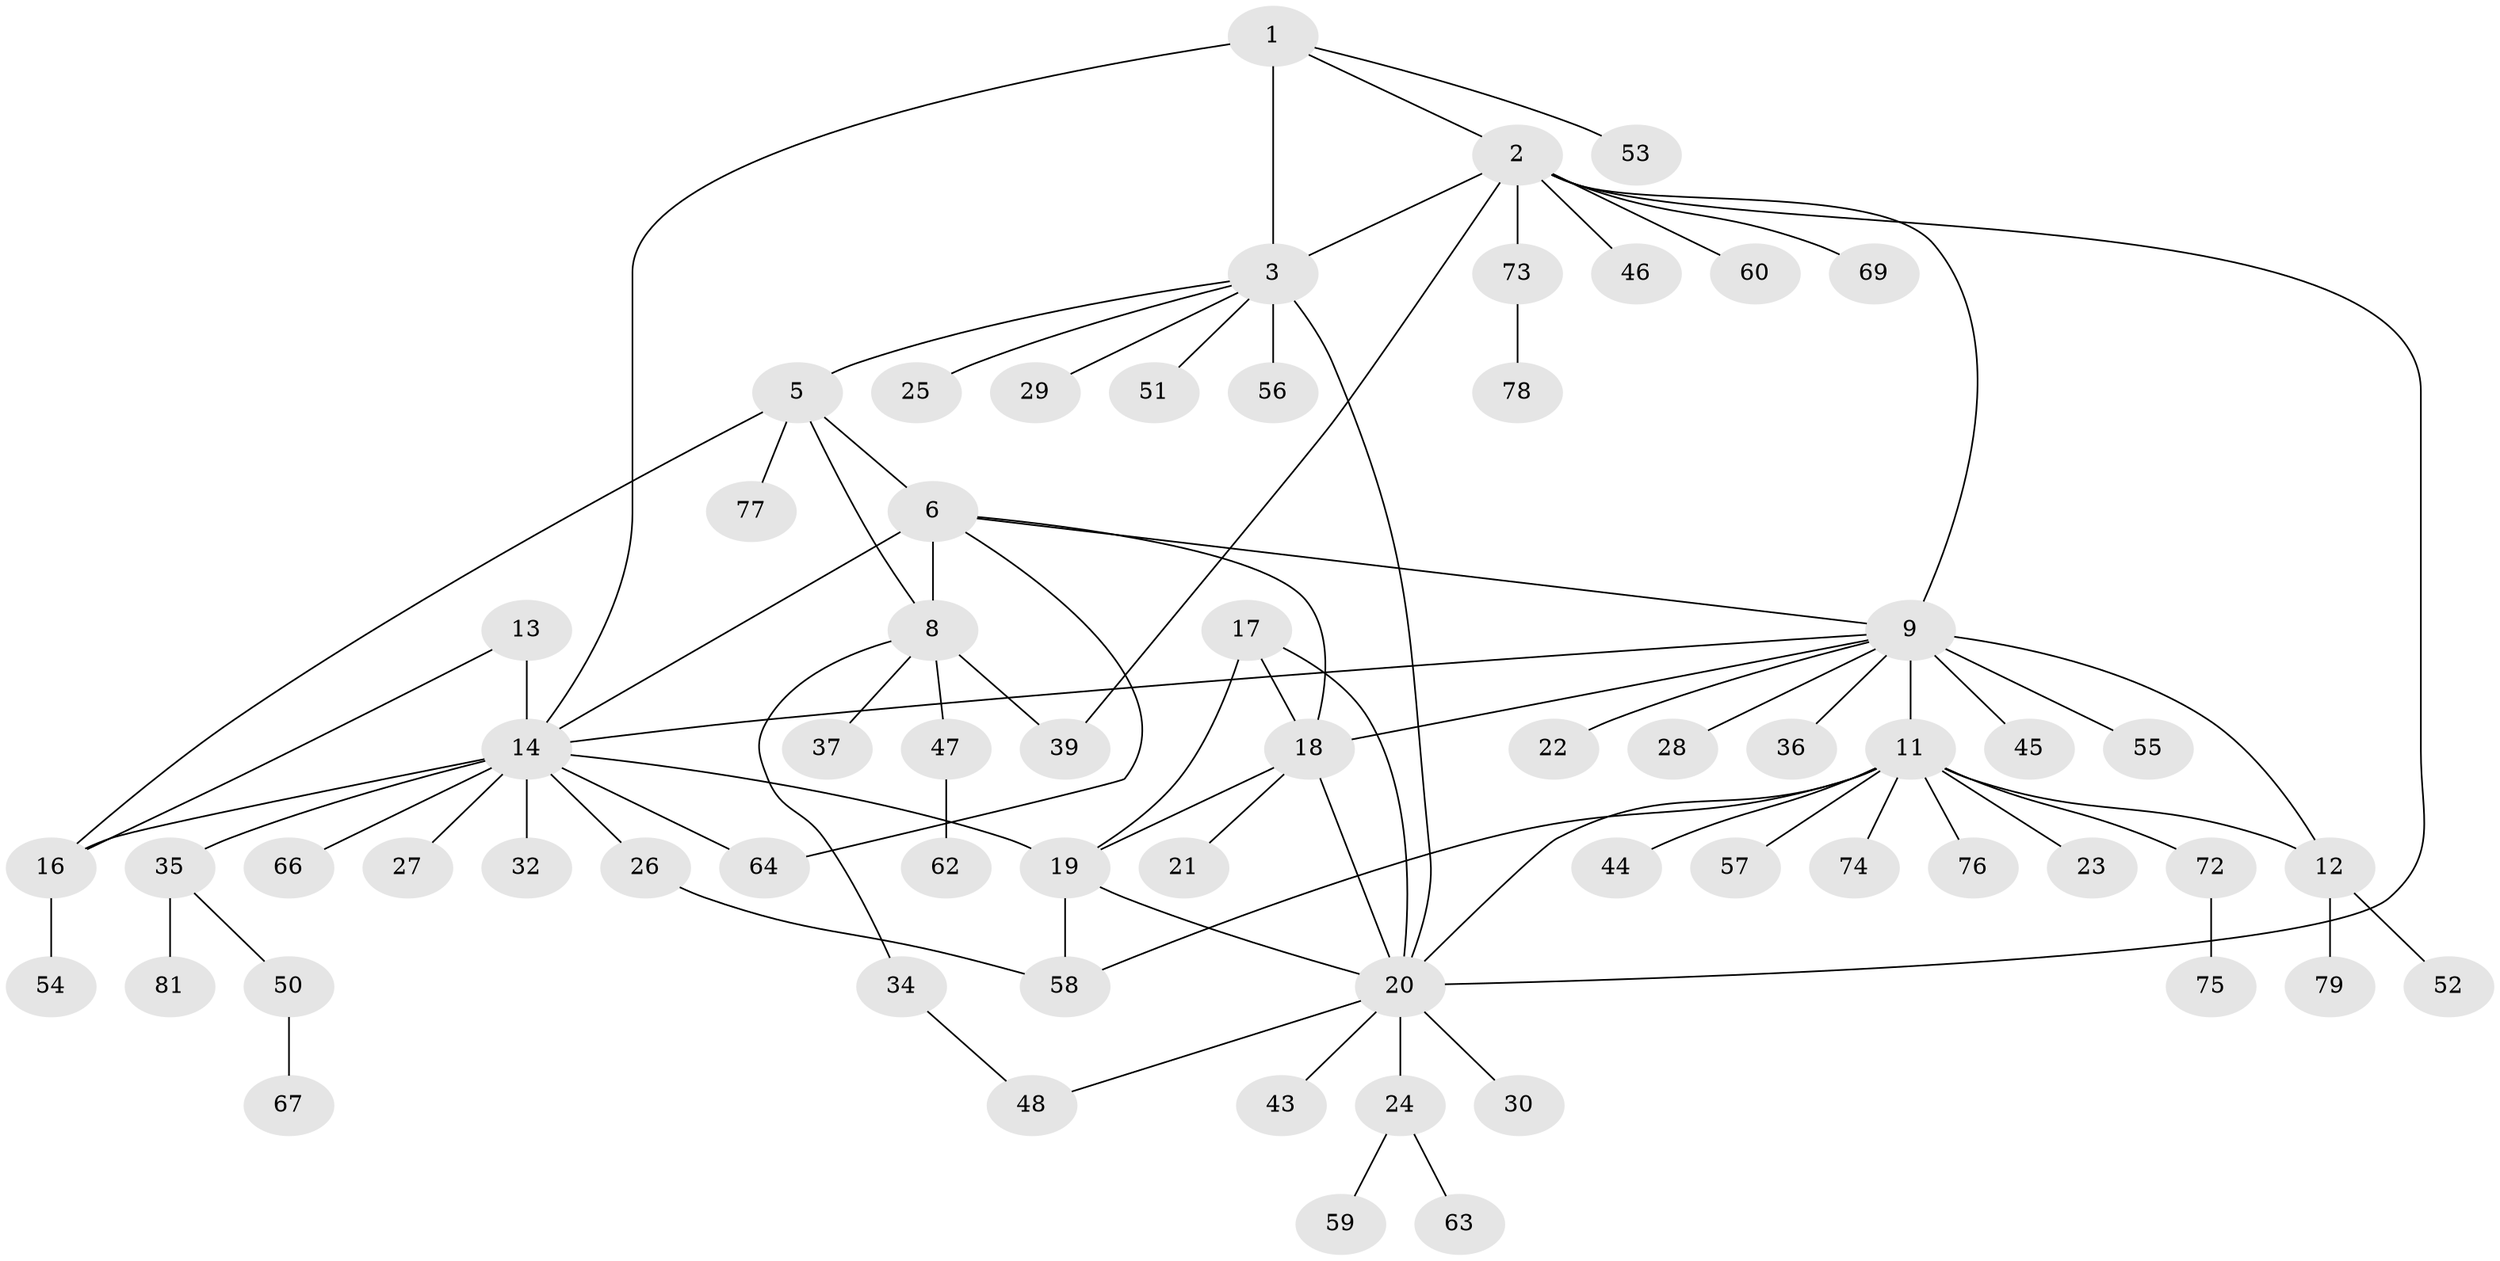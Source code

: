 // original degree distribution, {5: 0.024096385542168676, 11: 0.024096385542168676, 4: 0.024096385542168676, 8: 0.024096385542168676, 6: 0.060240963855421686, 3: 0.08433734939759036, 12: 0.012048192771084338, 9: 0.012048192771084338, 7: 0.012048192771084338, 10: 0.012048192771084338, 1: 0.4939759036144578, 2: 0.21686746987951808}
// Generated by graph-tools (version 1.1) at 2025/11/02/27/25 16:11:34]
// undirected, 64 vertices, 84 edges
graph export_dot {
graph [start="1"]
  node [color=gray90,style=filled];
  1;
  2 [super="+49"];
  3 [super="+4"];
  5 [super="+33"];
  6 [super="+7"];
  8 [super="+71"];
  9 [super="+10"];
  11 [super="+42"];
  12 [super="+38"];
  13;
  14 [super="+15"];
  16 [super="+31"];
  17;
  18 [super="+65"];
  19 [super="+41"];
  20 [super="+70"];
  21;
  22;
  23;
  24 [super="+40"];
  25;
  26 [super="+68"];
  27;
  28;
  29;
  30;
  32;
  34 [super="+82"];
  35 [super="+80"];
  36;
  37;
  39;
  43;
  44;
  45;
  46;
  47;
  48;
  50;
  51;
  52;
  53 [super="+83"];
  54;
  55;
  56;
  57;
  58 [super="+61"];
  59;
  60;
  62;
  63;
  64;
  66;
  67;
  69;
  72;
  73;
  74;
  75;
  76;
  77;
  78;
  79;
  81;
  1 -- 2;
  1 -- 3 [weight=2];
  1 -- 14;
  1 -- 53;
  2 -- 3 [weight=2];
  2 -- 39;
  2 -- 46;
  2 -- 60;
  2 -- 69;
  2 -- 73;
  2 -- 9;
  2 -- 20;
  3 -- 25;
  3 -- 5;
  3 -- 51;
  3 -- 20;
  3 -- 56;
  3 -- 29;
  5 -- 6 [weight=2];
  5 -- 8;
  5 -- 16;
  5 -- 77;
  6 -- 8 [weight=2];
  6 -- 14;
  6 -- 64;
  6 -- 9;
  6 -- 18;
  8 -- 34;
  8 -- 37;
  8 -- 39;
  8 -- 47;
  9 -- 11 [weight=2];
  9 -- 12 [weight=2];
  9 -- 36;
  9 -- 45;
  9 -- 22;
  9 -- 55;
  9 -- 28;
  9 -- 14;
  9 -- 18;
  11 -- 12;
  11 -- 20;
  11 -- 23;
  11 -- 44;
  11 -- 57;
  11 -- 74;
  11 -- 76;
  11 -- 72;
  11 -- 58;
  12 -- 52;
  12 -- 79;
  13 -- 14 [weight=2];
  13 -- 16;
  14 -- 16 [weight=2];
  14 -- 26;
  14 -- 32;
  14 -- 35;
  14 -- 64;
  14 -- 66;
  14 -- 19;
  14 -- 27;
  16 -- 54;
  17 -- 18;
  17 -- 19;
  17 -- 20;
  18 -- 19;
  18 -- 20;
  18 -- 21;
  19 -- 20;
  19 -- 58;
  20 -- 24;
  20 -- 30;
  20 -- 43;
  20 -- 48;
  24 -- 59;
  24 -- 63;
  26 -- 58;
  34 -- 48;
  35 -- 50;
  35 -- 81;
  47 -- 62;
  50 -- 67;
  72 -- 75;
  73 -- 78;
}
